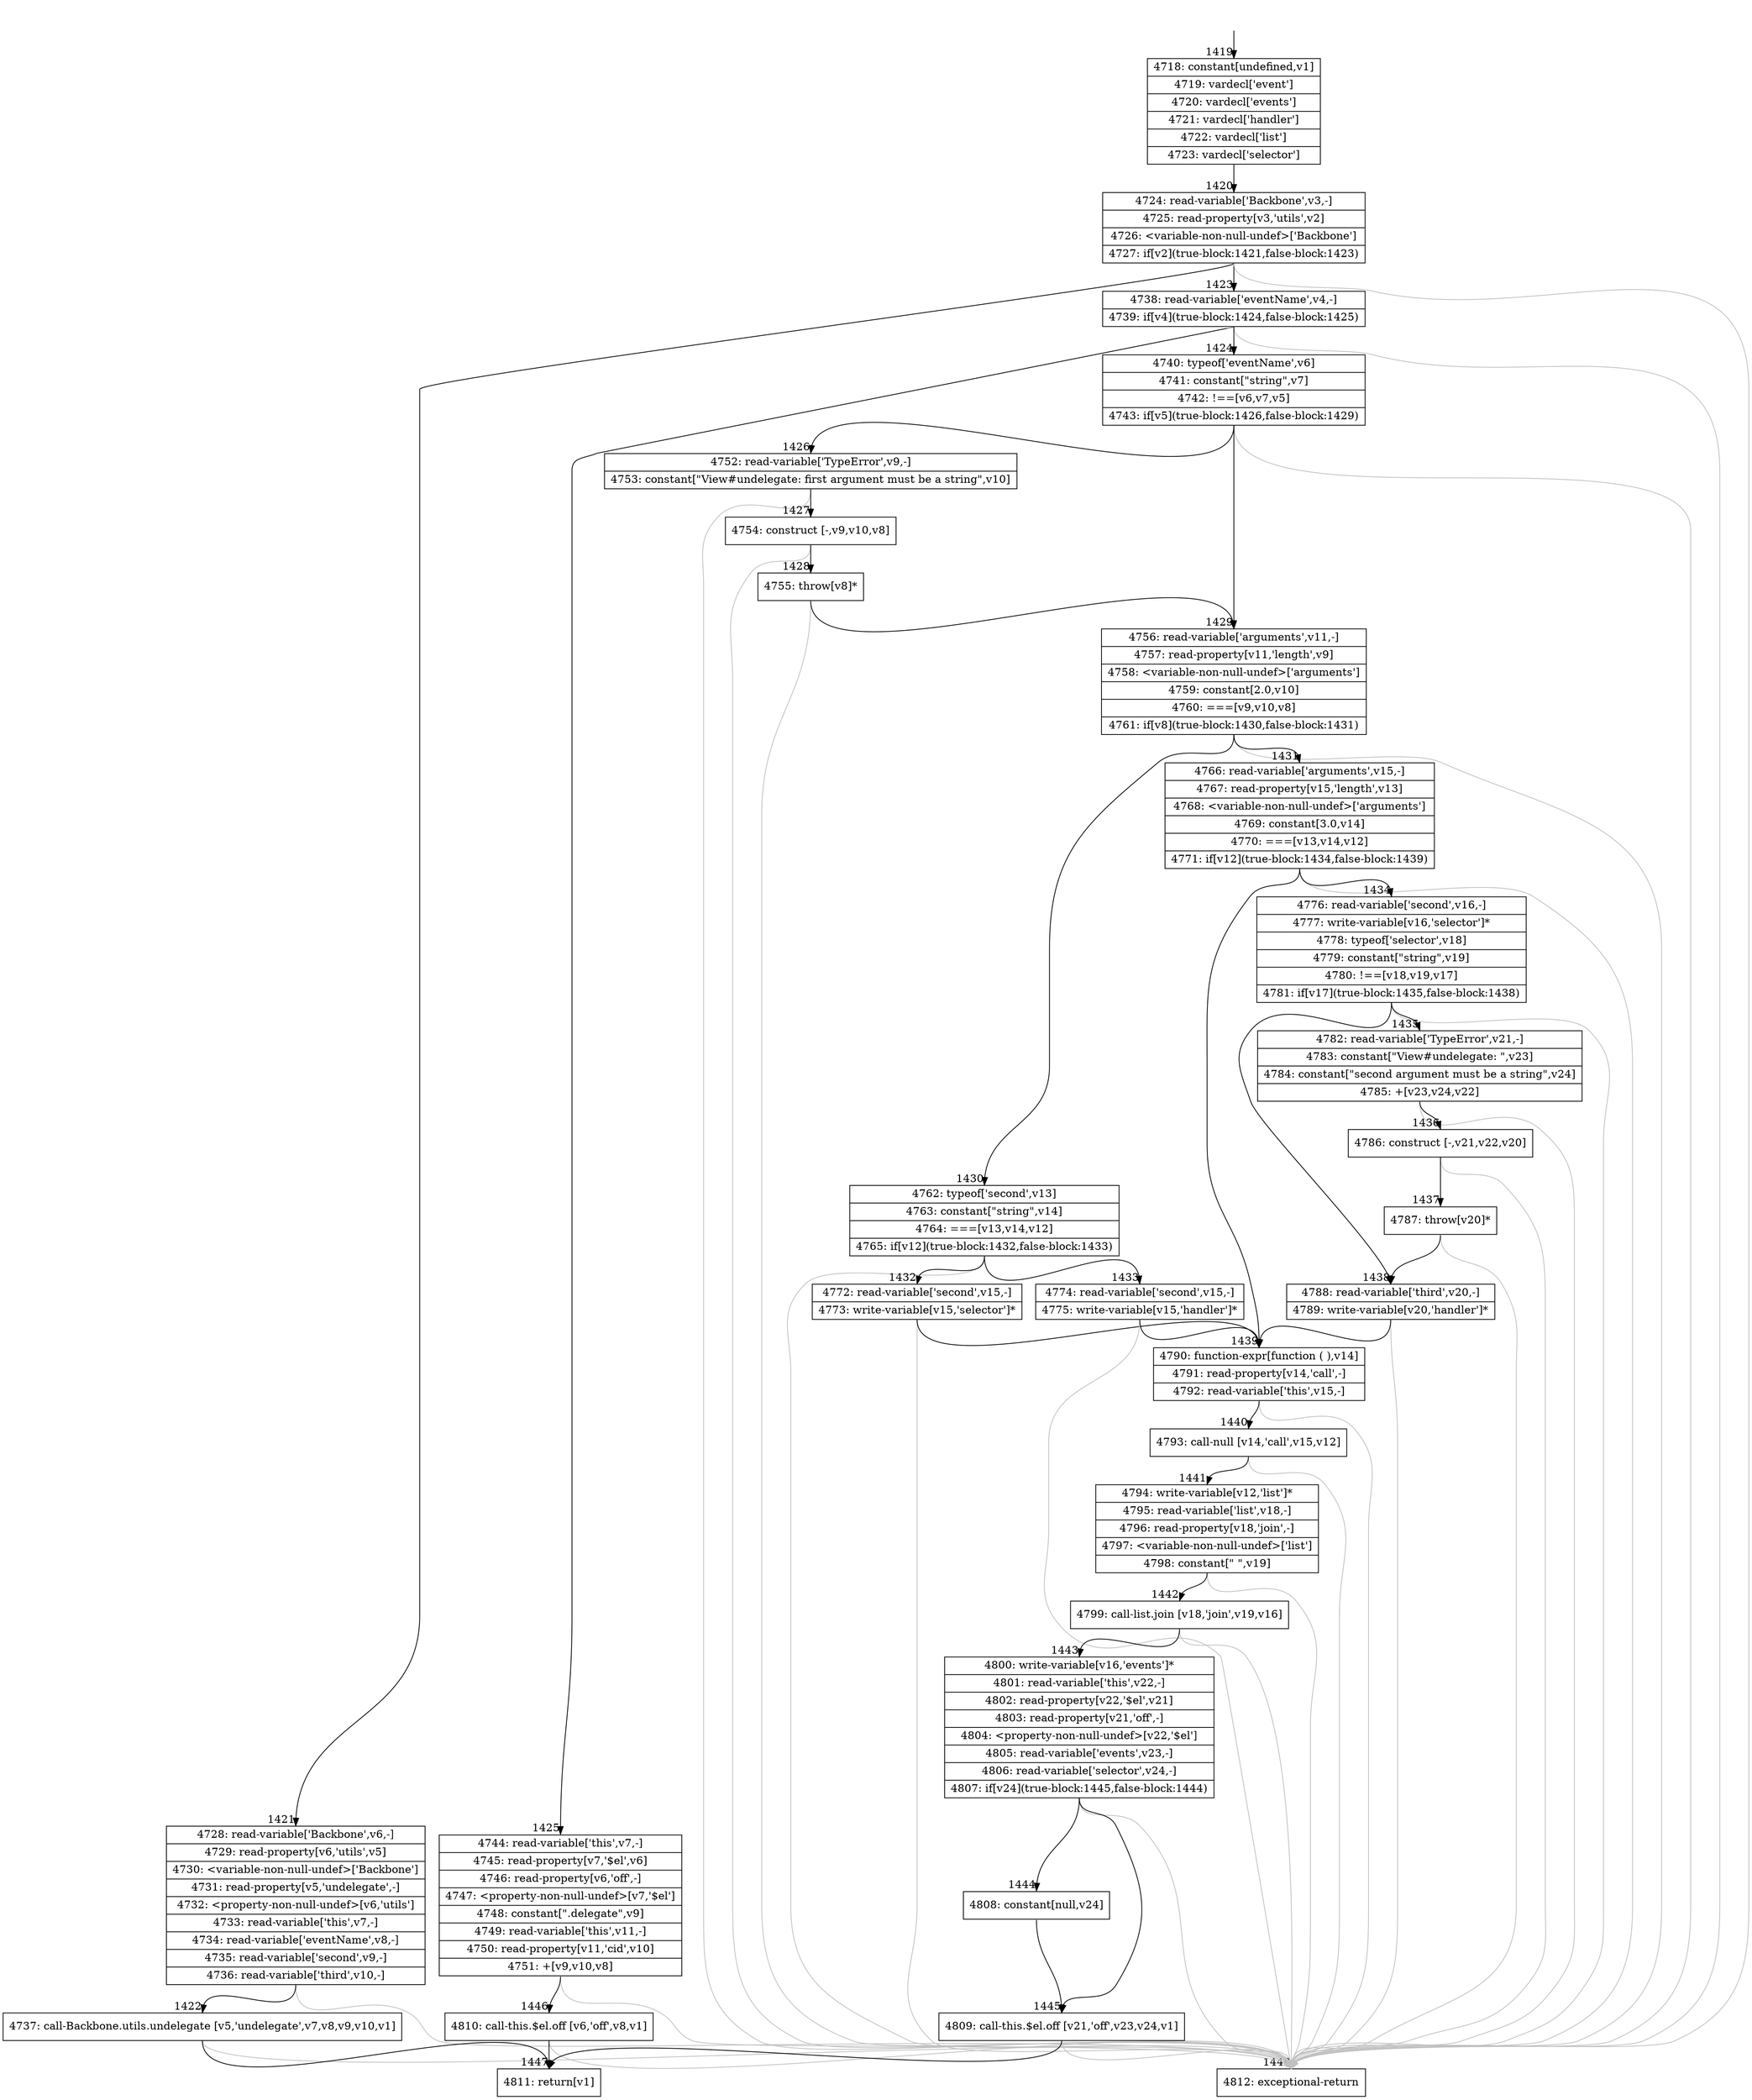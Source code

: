 digraph {
rankdir="TD"
BB_entry120[shape=none,label=""];
BB_entry120 -> BB1419 [tailport=s, headport=n, headlabel="    1419"]
BB1419 [shape=record label="{4718: constant[undefined,v1]|4719: vardecl['event']|4720: vardecl['events']|4721: vardecl['handler']|4722: vardecl['list']|4723: vardecl['selector']}" ] 
BB1419 -> BB1420 [tailport=s, headport=n, headlabel="      1420"]
BB1420 [shape=record label="{4724: read-variable['Backbone',v3,-]|4725: read-property[v3,'utils',v2]|4726: \<variable-non-null-undef\>['Backbone']|4727: if[v2](true-block:1421,false-block:1423)}" ] 
BB1420 -> BB1421 [tailport=s, headport=n, headlabel="      1421"]
BB1420 -> BB1423 [tailport=s, headport=n, headlabel="      1423"]
BB1420 -> BB1448 [tailport=s, headport=n, color=gray, headlabel="      1448"]
BB1421 [shape=record label="{4728: read-variable['Backbone',v6,-]|4729: read-property[v6,'utils',v5]|4730: \<variable-non-null-undef\>['Backbone']|4731: read-property[v5,'undelegate',-]|4732: \<property-non-null-undef\>[v6,'utils']|4733: read-variable['this',v7,-]|4734: read-variable['eventName',v8,-]|4735: read-variable['second',v9,-]|4736: read-variable['third',v10,-]}" ] 
BB1421 -> BB1422 [tailport=s, headport=n, headlabel="      1422"]
BB1421 -> BB1448 [tailport=s, headport=n, color=gray]
BB1422 [shape=record label="{4737: call-Backbone.utils.undelegate [v5,'undelegate',v7,v8,v9,v10,v1]}" ] 
BB1422 -> BB1447 [tailport=s, headport=n, headlabel="      1447"]
BB1422 -> BB1448 [tailport=s, headport=n, color=gray]
BB1423 [shape=record label="{4738: read-variable['eventName',v4,-]|4739: if[v4](true-block:1424,false-block:1425)}" ] 
BB1423 -> BB1424 [tailport=s, headport=n, headlabel="      1424"]
BB1423 -> BB1425 [tailport=s, headport=n, headlabel="      1425"]
BB1423 -> BB1448 [tailport=s, headport=n, color=gray]
BB1424 [shape=record label="{4740: typeof['eventName',v6]|4741: constant[\"string\",v7]|4742: !==[v6,v7,v5]|4743: if[v5](true-block:1426,false-block:1429)}" ] 
BB1424 -> BB1426 [tailport=s, headport=n, headlabel="      1426"]
BB1424 -> BB1429 [tailport=s, headport=n, headlabel="      1429"]
BB1424 -> BB1448 [tailport=s, headport=n, color=gray]
BB1425 [shape=record label="{4744: read-variable['this',v7,-]|4745: read-property[v7,'$el',v6]|4746: read-property[v6,'off',-]|4747: \<property-non-null-undef\>[v7,'$el']|4748: constant[\".delegate\",v9]|4749: read-variable['this',v11,-]|4750: read-property[v11,'cid',v10]|4751: +[v9,v10,v8]}" ] 
BB1425 -> BB1446 [tailport=s, headport=n, headlabel="      1446"]
BB1425 -> BB1448 [tailport=s, headport=n, color=gray]
BB1426 [shape=record label="{4752: read-variable['TypeError',v9,-]|4753: constant[\"View#undelegate: first argument must be a string\",v10]}" ] 
BB1426 -> BB1427 [tailport=s, headport=n, headlabel="      1427"]
BB1426 -> BB1448 [tailport=s, headport=n, color=gray]
BB1427 [shape=record label="{4754: construct [-,v9,v10,v8]}" ] 
BB1427 -> BB1428 [tailport=s, headport=n, headlabel="      1428"]
BB1427 -> BB1448 [tailport=s, headport=n, color=gray]
BB1428 [shape=record label="{4755: throw[v8]*}" ] 
BB1428 -> BB1429 [tailport=s, headport=n]
BB1428 -> BB1448 [tailport=s, headport=n, color=gray]
BB1429 [shape=record label="{4756: read-variable['arguments',v11,-]|4757: read-property[v11,'length',v9]|4758: \<variable-non-null-undef\>['arguments']|4759: constant[2.0,v10]|4760: ===[v9,v10,v8]|4761: if[v8](true-block:1430,false-block:1431)}" ] 
BB1429 -> BB1430 [tailport=s, headport=n, headlabel="      1430"]
BB1429 -> BB1431 [tailport=s, headport=n, headlabel="      1431"]
BB1429 -> BB1448 [tailport=s, headport=n, color=gray]
BB1430 [shape=record label="{4762: typeof['second',v13]|4763: constant[\"string\",v14]|4764: ===[v13,v14,v12]|4765: if[v12](true-block:1432,false-block:1433)}" ] 
BB1430 -> BB1432 [tailport=s, headport=n, headlabel="      1432"]
BB1430 -> BB1433 [tailport=s, headport=n, headlabel="      1433"]
BB1430 -> BB1448 [tailport=s, headport=n, color=gray]
BB1431 [shape=record label="{4766: read-variable['arguments',v15,-]|4767: read-property[v15,'length',v13]|4768: \<variable-non-null-undef\>['arguments']|4769: constant[3.0,v14]|4770: ===[v13,v14,v12]|4771: if[v12](true-block:1434,false-block:1439)}" ] 
BB1431 -> BB1434 [tailport=s, headport=n, headlabel="      1434"]
BB1431 -> BB1439 [tailport=s, headport=n, headlabel="      1439"]
BB1431 -> BB1448 [tailport=s, headport=n, color=gray]
BB1432 [shape=record label="{4772: read-variable['second',v15,-]|4773: write-variable[v15,'selector']*}" ] 
BB1432 -> BB1439 [tailport=s, headport=n]
BB1432 -> BB1448 [tailport=s, headport=n, color=gray]
BB1433 [shape=record label="{4774: read-variable['second',v15,-]|4775: write-variable[v15,'handler']*}" ] 
BB1433 -> BB1439 [tailport=s, headport=n]
BB1433 -> BB1448 [tailport=s, headport=n, color=gray]
BB1434 [shape=record label="{4776: read-variable['second',v16,-]|4777: write-variable[v16,'selector']*|4778: typeof['selector',v18]|4779: constant[\"string\",v19]|4780: !==[v18,v19,v17]|4781: if[v17](true-block:1435,false-block:1438)}" ] 
BB1434 -> BB1435 [tailport=s, headport=n, headlabel="      1435"]
BB1434 -> BB1438 [tailport=s, headport=n, headlabel="      1438"]
BB1434 -> BB1448 [tailport=s, headport=n, color=gray]
BB1435 [shape=record label="{4782: read-variable['TypeError',v21,-]|4783: constant[\"View#undelegate: \",v23]|4784: constant[\"second argument must be a string\",v24]|4785: +[v23,v24,v22]}" ] 
BB1435 -> BB1436 [tailport=s, headport=n, headlabel="      1436"]
BB1435 -> BB1448 [tailport=s, headport=n, color=gray]
BB1436 [shape=record label="{4786: construct [-,v21,v22,v20]}" ] 
BB1436 -> BB1437 [tailport=s, headport=n, headlabel="      1437"]
BB1436 -> BB1448 [tailport=s, headport=n, color=gray]
BB1437 [shape=record label="{4787: throw[v20]*}" ] 
BB1437 -> BB1438 [tailport=s, headport=n]
BB1437 -> BB1448 [tailport=s, headport=n, color=gray]
BB1438 [shape=record label="{4788: read-variable['third',v20,-]|4789: write-variable[v20,'handler']*}" ] 
BB1438 -> BB1439 [tailport=s, headport=n]
BB1438 -> BB1448 [tailport=s, headport=n, color=gray]
BB1439 [shape=record label="{4790: function-expr[function ( ),v14]|4791: read-property[v14,'call',-]|4792: read-variable['this',v15,-]}" ] 
BB1439 -> BB1440 [tailport=s, headport=n, headlabel="      1440"]
BB1439 -> BB1448 [tailport=s, headport=n, color=gray]
BB1440 [shape=record label="{4793: call-null [v14,'call',v15,v12]}" ] 
BB1440 -> BB1441 [tailport=s, headport=n, headlabel="      1441"]
BB1440 -> BB1448 [tailport=s, headport=n, color=gray]
BB1441 [shape=record label="{4794: write-variable[v12,'list']*|4795: read-variable['list',v18,-]|4796: read-property[v18,'join',-]|4797: \<variable-non-null-undef\>['list']|4798: constant[\" \",v19]}" ] 
BB1441 -> BB1442 [tailport=s, headport=n, headlabel="      1442"]
BB1441 -> BB1448 [tailport=s, headport=n, color=gray]
BB1442 [shape=record label="{4799: call-list.join [v18,'join',v19,v16]}" ] 
BB1442 -> BB1443 [tailport=s, headport=n, headlabel="      1443"]
BB1442 -> BB1448 [tailport=s, headport=n, color=gray]
BB1443 [shape=record label="{4800: write-variable[v16,'events']*|4801: read-variable['this',v22,-]|4802: read-property[v22,'$el',v21]|4803: read-property[v21,'off',-]|4804: \<property-non-null-undef\>[v22,'$el']|4805: read-variable['events',v23,-]|4806: read-variable['selector',v24,-]|4807: if[v24](true-block:1445,false-block:1444)}" ] 
BB1443 -> BB1445 [tailport=s, headport=n, headlabel="      1445"]
BB1443 -> BB1444 [tailport=s, headport=n, headlabel="      1444"]
BB1443 -> BB1448 [tailport=s, headport=n, color=gray]
BB1444 [shape=record label="{4808: constant[null,v24]}" ] 
BB1444 -> BB1445 [tailport=s, headport=n]
BB1445 [shape=record label="{4809: call-this.$el.off [v21,'off',v23,v24,v1]}" ] 
BB1445 -> BB1447 [tailport=s, headport=n]
BB1445 -> BB1448 [tailport=s, headport=n, color=gray]
BB1446 [shape=record label="{4810: call-this.$el.off [v6,'off',v8,v1]}" ] 
BB1446 -> BB1447 [tailport=s, headport=n]
BB1446 -> BB1448 [tailport=s, headport=n, color=gray]
BB1447 [shape=record label="{4811: return[v1]}" ] 
BB1448 [shape=record label="{4812: exceptional-return}" ] 
//#$~ 1314
}
